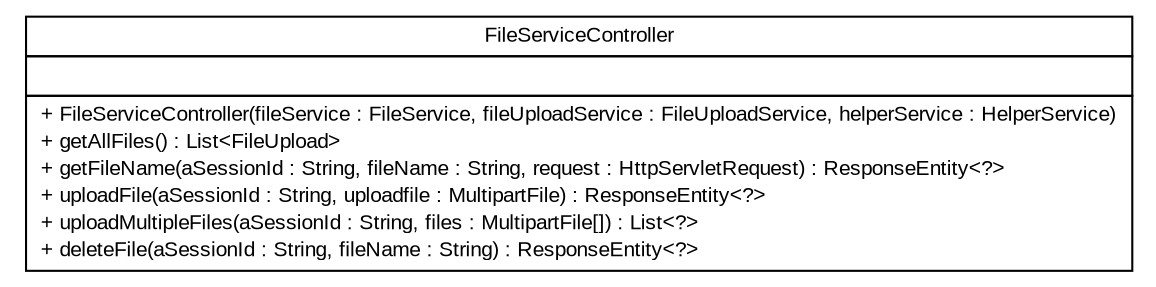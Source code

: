 #!/usr/local/bin/dot
#
# Class diagram 
# Generated by UMLGraph version R5_6 (http://www.umlgraph.org/)
#

digraph G {
	edge [fontname="arial",fontsize=10,labelfontname="arial",labelfontsize=10];
	node [fontname="arial",fontsize=10,shape=plaintext];
	nodesep=0.25;
	ranksep=0.5;
	// de.exb.platform.cloud.fileservice.resources.FileServiceController
	c105 [label=<<table title="de.exb.platform.cloud.fileservice.resources.FileServiceController" border="0" cellborder="1" cellspacing="0" cellpadding="2" port="p" href="./FileServiceController.html">
		<tr><td><table border="0" cellspacing="0" cellpadding="1">
<tr><td align="center" balign="center"> FileServiceController </td></tr>
		</table></td></tr>
		<tr><td><table border="0" cellspacing="0" cellpadding="1">
<tr><td align="left" balign="left">  </td></tr>
		</table></td></tr>
		<tr><td><table border="0" cellspacing="0" cellpadding="1">
<tr><td align="left" balign="left"> + FileServiceController(fileService : FileService, fileUploadService : FileUploadService, helperService : HelperService) </td></tr>
<tr><td align="left" balign="left"> + getAllFiles() : List&lt;FileUpload&gt; </td></tr>
<tr><td align="left" balign="left"> + getFileName(aSessionId : String, fileName : String, request : HttpServletRequest) : ResponseEntity&lt;?&gt; </td></tr>
<tr><td align="left" balign="left"> + uploadFile(aSessionId : String, uploadfile : MultipartFile) : ResponseEntity&lt;?&gt; </td></tr>
<tr><td align="left" balign="left"> + uploadMultipleFiles(aSessionId : String, files : MultipartFile[]) : List&lt;?&gt; </td></tr>
<tr><td align="left" balign="left"> + deleteFile(aSessionId : String, fileName : String) : ResponseEntity&lt;?&gt; </td></tr>
		</table></td></tr>
		</table>>, URL="./FileServiceController.html", fontname="arial", fontcolor="black", fontsize=10.0];
}

